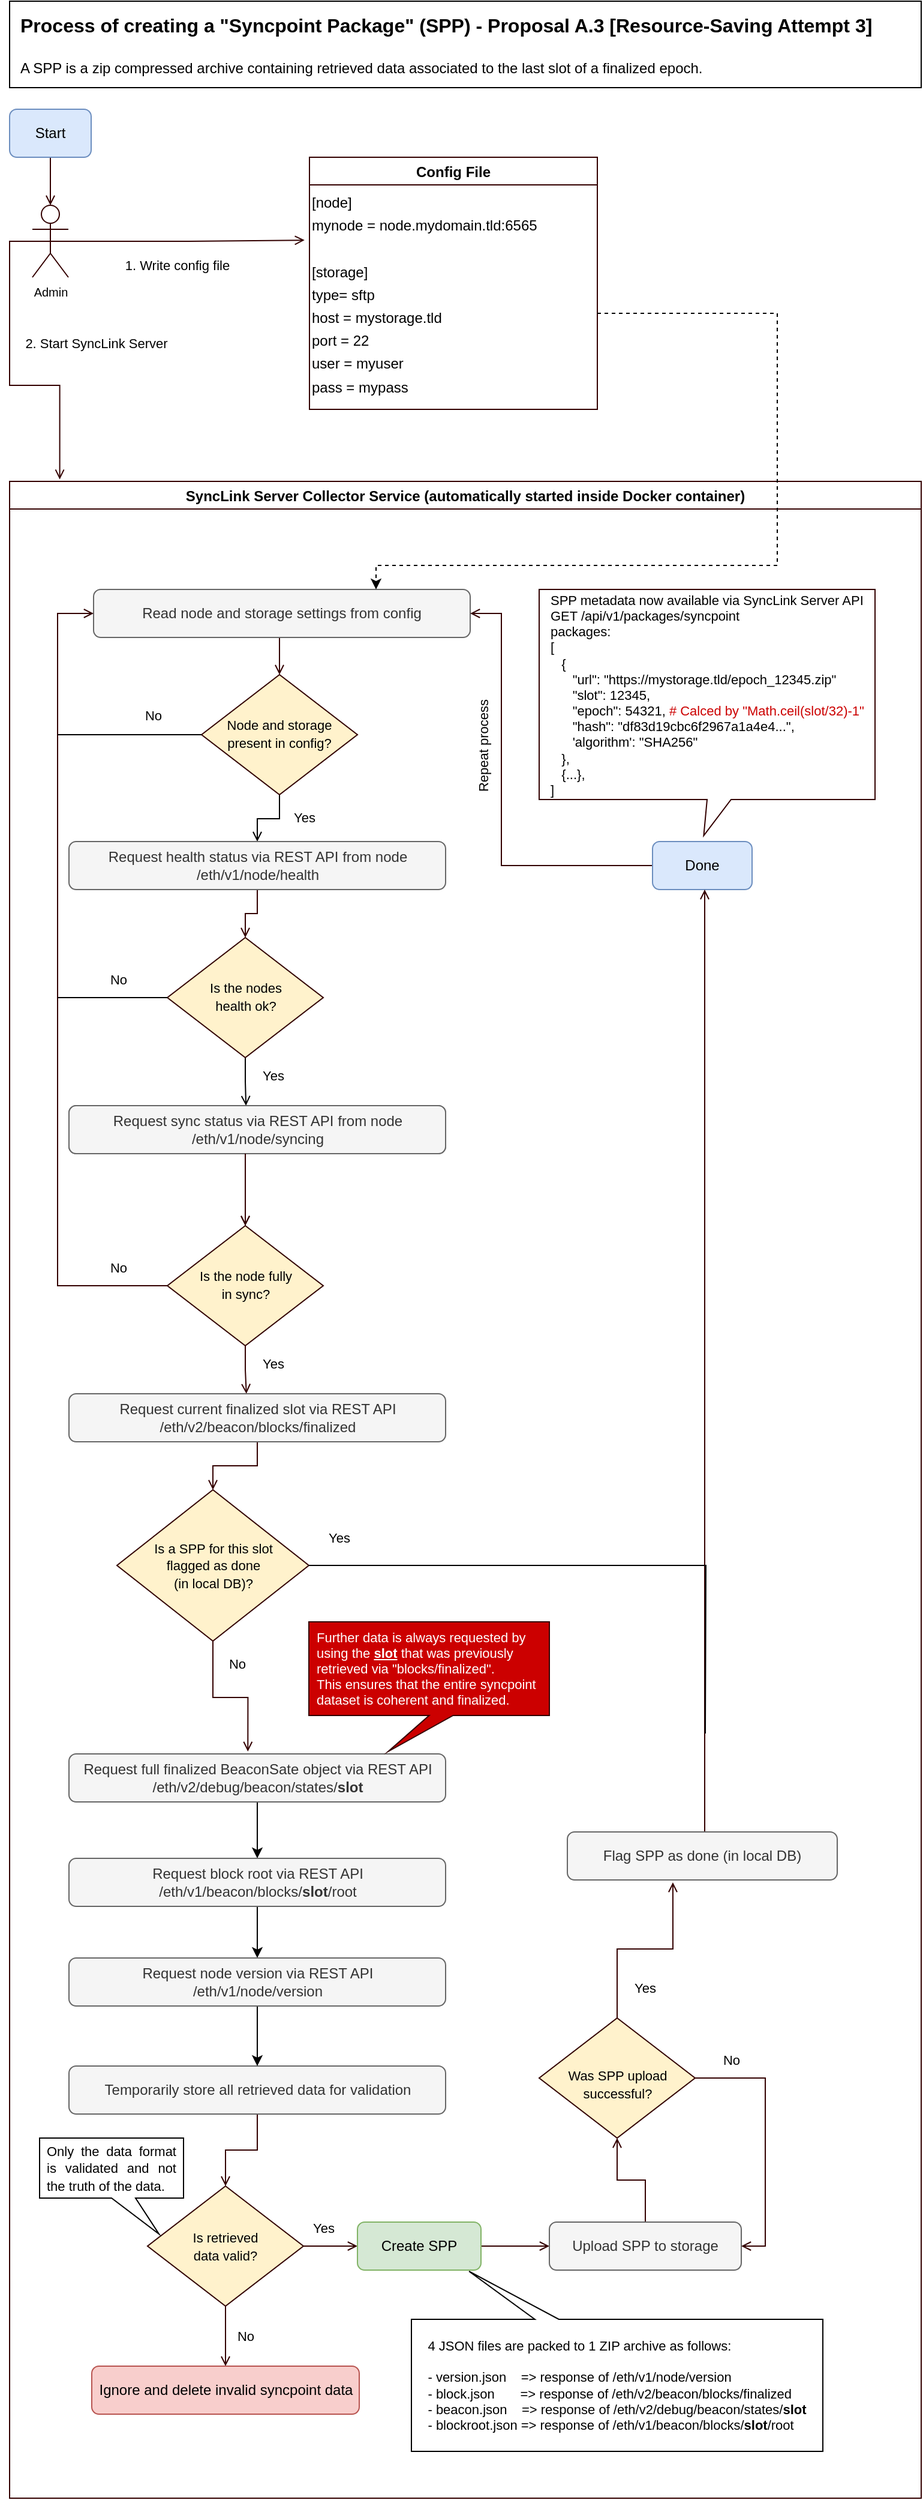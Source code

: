 <mxfile version="19.0.3" type="device"><diagram id="C5RBs43oDa-KdzZeNtuy" name="Page-1"><mxGraphModel dx="1182" dy="835" grid="1" gridSize="10" guides="1" tooltips="1" connect="1" arrows="1" fold="1" page="1" pageScale="1" pageWidth="827" pageHeight="1169" math="0" shadow="0"><root><mxCell id="WIyWlLk6GJQsqaUBKTNV-0"/><mxCell id="WIyWlLk6GJQsqaUBKTNV-1" parent="WIyWlLk6GJQsqaUBKTNV-0"/><mxCell id="CMEYx7KV8uCYVUve9N7J-65" value="SyncLink Server Collector Service (automatically started inside Docker container)" style="swimlane;rounded=0;fontSize=12;strokeColor=#330000;fillColor=#FFFFFF;align=center;" parent="WIyWlLk6GJQsqaUBKTNV-1" vertex="1"><mxGeometry x="40" y="430" width="760" height="1680" as="geometry"/></mxCell><mxCell id="lwNrcrmhnPhMKsLZRTtU-5" style="edgeStyle=orthogonalEdgeStyle;rounded=0;orthogonalLoop=1;jettySize=auto;html=1;entryX=0.5;entryY=0;entryDx=0;entryDy=0;fontSize=11;endArrow=open;strokeColor=#330000;endFill=0;targetPerimeterSpacing=-9;sourcePerimeterSpacing=0;startSize=6;shadow=0;sketch=0;" parent="CMEYx7KV8uCYVUve9N7J-65" source="CMEYx7KV8uCYVUve9N7J-35" target="CMEYx7KV8uCYVUve9N7J-84" edge="1"><mxGeometry relative="1" as="geometry"><Array as="points"><mxPoint x="225" y="160"/><mxPoint x="225" y="160"/></Array></mxGeometry></mxCell><mxCell id="CMEYx7KV8uCYVUve9N7J-35" value="Read node and storage settings from config" style="rounded=1;whiteSpace=wrap;html=1;fontSize=12;glass=0;strokeWidth=1;shadow=0;fillColor=#f5f5f5;fontColor=#333333;strokeColor=#666666;" parent="CMEYx7KV8uCYVUve9N7J-65" vertex="1"><mxGeometry x="70" y="90" width="314" height="40" as="geometry"/></mxCell><mxCell id="CMEYx7KV8uCYVUve9N7J-94" style="edgeStyle=orthogonalEdgeStyle;rounded=0;sketch=0;jumpStyle=none;orthogonalLoop=1;jettySize=auto;html=1;shadow=0;fontSize=11;endArrow=open;endFill=0;startSize=6;sourcePerimeterSpacing=0;targetPerimeterSpacing=-9;strokeColor=#330000;entryX=0;entryY=0.5;entryDx=0;entryDy=0;" parent="CMEYx7KV8uCYVUve9N7J-65" source="CMEYx7KV8uCYVUve9N7J-82" target="CMEYx7KV8uCYVUve9N7J-35" edge="1"><mxGeometry relative="1" as="geometry"><mxPoint x="40" y="50" as="targetPoint"/><Array as="points"><mxPoint x="40" y="670"/><mxPoint x="40" y="110"/></Array></mxGeometry></mxCell><mxCell id="lwNrcrmhnPhMKsLZRTtU-17" style="edgeStyle=orthogonalEdgeStyle;rounded=0;orthogonalLoop=1;jettySize=auto;html=1;entryX=0.471;entryY=0;entryDx=0;entryDy=0;entryPerimeter=0;fontSize=11;endArrow=open;strokeColor=#330000;endFill=0;targetPerimeterSpacing=-9;sourcePerimeterSpacing=0;startSize=6;shadow=0;sketch=0;" parent="CMEYx7KV8uCYVUve9N7J-65" source="CMEYx7KV8uCYVUve9N7J-82" target="CMEYx7KV8uCYVUve9N7J-89" edge="1"><mxGeometry relative="1" as="geometry"/></mxCell><mxCell id="CMEYx7KV8uCYVUve9N7J-82" value="&lt;font style=&quot;font-size: 11px;&quot;&gt;Is the node fully&lt;br&gt;in sync?&lt;/font&gt;" style="rhombus;whiteSpace=wrap;html=1;shadow=0;fontFamily=Helvetica;fontSize=12;align=center;strokeWidth=1;spacing=6;spacingTop=-2;fillColor=#fff2cc;strokeColor=#330000;" parent="CMEYx7KV8uCYVUve9N7J-65" vertex="1"><mxGeometry x="131.5" y="620" width="130" height="100" as="geometry"/></mxCell><mxCell id="CMEYx7KV8uCYVUve9N7J-93" style="edgeStyle=orthogonalEdgeStyle;rounded=0;sketch=0;jumpStyle=none;orthogonalLoop=1;jettySize=auto;html=1;shadow=0;fontSize=11;endArrow=open;endFill=0;startSize=6;sourcePerimeterSpacing=0;targetPerimeterSpacing=-9;strokeColor=#330000;entryX=0.5;entryY=0;entryDx=0;entryDy=0;" parent="CMEYx7KV8uCYVUve9N7J-65" source="CMEYx7KV8uCYVUve9N7J-83" target="CMEYx7KV8uCYVUve9N7J-82" edge="1"><mxGeometry relative="1" as="geometry"><mxPoint x="199.5" y="600" as="targetPoint"/><Array as="points"><mxPoint x="196.5" y="580"/><mxPoint x="196.5" y="580"/></Array></mxGeometry></mxCell><mxCell id="CMEYx7KV8uCYVUve9N7J-83" value="Request sync status via REST API from node&lt;br&gt;/eth/v1/node/syncing" style="rounded=1;whiteSpace=wrap;html=1;fontSize=12;glass=0;strokeWidth=1;shadow=0;fillColor=#f5f5f5;fontColor=#333333;strokeColor=#666666;" parent="CMEYx7KV8uCYVUve9N7J-65" vertex="1"><mxGeometry x="49.5" y="520" width="314" height="40" as="geometry"/></mxCell><mxCell id="O9fAlXk5DquWajeZMHIP-24" style="edgeStyle=orthogonalEdgeStyle;rounded=0;orthogonalLoop=1;jettySize=auto;html=1;entryX=0.5;entryY=0;entryDx=0;entryDy=0;endArrow=open;endFill=0;" parent="CMEYx7KV8uCYVUve9N7J-65" source="CMEYx7KV8uCYVUve9N7J-84" target="O9fAlXk5DquWajeZMHIP-3" edge="1"><mxGeometry relative="1" as="geometry"/></mxCell><mxCell id="CMEYx7KV8uCYVUve9N7J-84" value="&lt;span style=&quot;font-size: 11px;&quot;&gt;Node and storage present in config?&lt;/span&gt;" style="rhombus;whiteSpace=wrap;html=1;shadow=0;fontFamily=Helvetica;fontSize=12;align=center;strokeWidth=1;spacing=6;spacingTop=-2;fillColor=#fff2cc;strokeColor=#330000;" parent="CMEYx7KV8uCYVUve9N7J-65" vertex="1"><mxGeometry x="160" y="161" width="130" height="100" as="geometry"/></mxCell><mxCell id="CMEYx7KV8uCYVUve9N7J-104" style="edgeStyle=orthogonalEdgeStyle;rounded=0;sketch=0;jumpStyle=none;orthogonalLoop=1;jettySize=auto;html=1;entryX=0.475;entryY=-0.05;entryDx=0;entryDy=0;entryPerimeter=0;shadow=0;fontSize=11;endArrow=open;endFill=0;startSize=6;sourcePerimeterSpacing=0;targetPerimeterSpacing=-9;strokeColor=#330000;" parent="CMEYx7KV8uCYVUve9N7J-65" source="CMEYx7KV8uCYVUve9N7J-85" target="CMEYx7KV8uCYVUve9N7J-87" edge="1"><mxGeometry relative="1" as="geometry"/></mxCell><mxCell id="CMEYx7KV8uCYVUve9N7J-85" value="&lt;font style=&quot;font-size: 11px;&quot;&gt;Is a SPP for this slot&lt;br&gt;flagged as done&lt;br&gt;(in local DB)?&lt;/font&gt;" style="rhombus;whiteSpace=wrap;html=1;shadow=0;fontFamily=Helvetica;fontSize=12;align=center;strokeWidth=1;spacing=6;spacingTop=0;fillColor=#fff2cc;strokeColor=#330000;" parent="CMEYx7KV8uCYVUve9N7J-65" vertex="1"><mxGeometry x="89.5" y="840" width="160" height="126" as="geometry"/></mxCell><mxCell id="lae5vt-TYv3tyHBH2S30-10" style="edgeStyle=orthogonalEdgeStyle;rounded=0;orthogonalLoop=1;jettySize=auto;html=1;entryX=0.5;entryY=0;entryDx=0;entryDy=0;" parent="CMEYx7KV8uCYVUve9N7J-65" source="CMEYx7KV8uCYVUve9N7J-87" target="lae5vt-TYv3tyHBH2S30-7" edge="1"><mxGeometry relative="1" as="geometry"/></mxCell><mxCell id="CMEYx7KV8uCYVUve9N7J-87" value="Request full finalized BeaconSate object via REST API&lt;br&gt;/eth/v2/debug/beacon/states/&lt;b&gt;slot&lt;/b&gt;" style="rounded=1;whiteSpace=wrap;html=1;fontSize=12;glass=0;strokeWidth=1;shadow=0;fillColor=#f5f5f5;fontColor=#333333;strokeColor=#666666;" parent="CMEYx7KV8uCYVUve9N7J-65" vertex="1"><mxGeometry x="49.5" y="1060" width="314" height="40" as="geometry"/></mxCell><mxCell id="lwNrcrmhnPhMKsLZRTtU-18" style="edgeStyle=orthogonalEdgeStyle;rounded=0;orthogonalLoop=1;jettySize=auto;html=1;fontSize=11;endArrow=open;strokeColor=#330000;endFill=0;targetPerimeterSpacing=-9;sourcePerimeterSpacing=0;startSize=6;shadow=0;sketch=0;entryX=0.5;entryY=0;entryDx=0;entryDy=0;" parent="CMEYx7KV8uCYVUve9N7J-65" source="CMEYx7KV8uCYVUve9N7J-89" target="CMEYx7KV8uCYVUve9N7J-85" edge="1"><mxGeometry relative="1" as="geometry"><mxPoint x="170" y="960" as="targetPoint"/></mxGeometry></mxCell><mxCell id="CMEYx7KV8uCYVUve9N7J-89" value="&lt;div&gt;&lt;span style=&quot;background-color: initial;&quot;&gt;Request current finalized slot via REST API&lt;/span&gt;&lt;/div&gt;/eth/v2/beacon/blocks/finalized" style="rounded=1;whiteSpace=wrap;html=1;fontSize=12;glass=0;strokeWidth=1;shadow=0;fillColor=#f5f5f5;fontColor=#333333;strokeColor=#666666;" parent="CMEYx7KV8uCYVUve9N7J-65" vertex="1"><mxGeometry x="49.5" y="760" width="314" height="40" as="geometry"/></mxCell><mxCell id="lwNrcrmhnPhMKsLZRTtU-22" style="edgeStyle=orthogonalEdgeStyle;rounded=0;orthogonalLoop=1;jettySize=auto;html=1;entryX=1;entryY=0.5;entryDx=0;entryDy=0;fontSize=11;endArrow=open;strokeColor=#330000;endFill=0;targetPerimeterSpacing=-9;sourcePerimeterSpacing=0;startSize=6;shadow=0;sketch=0;" parent="CMEYx7KV8uCYVUve9N7J-65" source="CMEYx7KV8uCYVUve9N7J-98" target="CMEYx7KV8uCYVUve9N7J-35" edge="1"><mxGeometry relative="1" as="geometry"><Array as="points"><mxPoint x="410" y="320"/><mxPoint x="410" y="110"/></Array></mxGeometry></mxCell><mxCell id="CMEYx7KV8uCYVUve9N7J-98" value="Done" style="rounded=1;whiteSpace=wrap;html=1;fontSize=12;glass=0;strokeWidth=1;shadow=0;fillColor=#dae8fc;strokeColor=#6c8ebf;" parent="CMEYx7KV8uCYVUve9N7J-65" vertex="1"><mxGeometry x="536" y="300" width="83" height="40" as="geometry"/></mxCell><mxCell id="CMEYx7KV8uCYVUve9N7J-119" style="edgeStyle=orthogonalEdgeStyle;rounded=0;sketch=0;jumpStyle=none;orthogonalLoop=1;jettySize=auto;html=1;entryX=0;entryY=0.5;entryDx=0;entryDy=0;shadow=0;fontSize=10;endArrow=open;endFill=0;startSize=6;sourcePerimeterSpacing=0;targetPerimeterSpacing=-9;strokeColor=#330000;" parent="CMEYx7KV8uCYVUve9N7J-65" source="CMEYx7KV8uCYVUve9N7J-99" target="CMEYx7KV8uCYVUve9N7J-100" edge="1"><mxGeometry relative="1" as="geometry"/></mxCell><mxCell id="lwNrcrmhnPhMKsLZRTtU-20" style="edgeStyle=orthogonalEdgeStyle;rounded=0;orthogonalLoop=1;jettySize=auto;html=1;entryX=0.5;entryY=0;entryDx=0;entryDy=0;fontSize=11;endArrow=open;strokeColor=#330000;endFill=0;targetPerimeterSpacing=-9;sourcePerimeterSpacing=0;startSize=6;shadow=0;sketch=0;" parent="CMEYx7KV8uCYVUve9N7J-65" source="CMEYx7KV8uCYVUve9N7J-99" target="CMEYx7KV8uCYVUve9N7J-101" edge="1"><mxGeometry relative="1" as="geometry"/></mxCell><mxCell id="CMEYx7KV8uCYVUve9N7J-99" value="&lt;font style=&quot;font-size: 11px;&quot;&gt;Is retrieved&lt;br&gt;data valid?&lt;/font&gt;" style="rhombus;whiteSpace=wrap;html=1;shadow=0;fontFamily=Helvetica;fontSize=12;align=center;strokeWidth=1;spacing=6;spacingTop=0;fillColor=#fff2cc;strokeColor=#330000;" parent="CMEYx7KV8uCYVUve9N7J-65" vertex="1"><mxGeometry x="115" y="1420" width="130" height="100" as="geometry"/></mxCell><mxCell id="CMEYx7KV8uCYVUve9N7J-120" style="edgeStyle=orthogonalEdgeStyle;rounded=0;sketch=0;jumpStyle=none;orthogonalLoop=1;jettySize=auto;html=1;entryX=0;entryY=0.5;entryDx=0;entryDy=0;shadow=0;fontSize=10;endArrow=open;endFill=0;startSize=6;sourcePerimeterSpacing=0;targetPerimeterSpacing=-9;strokeColor=#330000;" parent="CMEYx7KV8uCYVUve9N7J-65" source="CMEYx7KV8uCYVUve9N7J-100" target="CMEYx7KV8uCYVUve9N7J-106" edge="1"><mxGeometry relative="1" as="geometry"/></mxCell><mxCell id="CMEYx7KV8uCYVUve9N7J-100" value="Create SPP" style="rounded=1;whiteSpace=wrap;html=1;fontSize=12;glass=0;strokeWidth=1;shadow=0;fillColor=#d5e8d4;strokeColor=#82b366;" parent="CMEYx7KV8uCYVUve9N7J-65" vertex="1"><mxGeometry x="290" y="1450" width="103" height="40" as="geometry"/></mxCell><mxCell id="CMEYx7KV8uCYVUve9N7J-101" value="Ignore and delete invalid syncpoint data" style="rounded=1;whiteSpace=wrap;html=1;fontSize=12;glass=0;strokeWidth=1;shadow=0;fillColor=#f8cecc;strokeColor=#b85450;" parent="CMEYx7KV8uCYVUve9N7J-65" vertex="1"><mxGeometry x="68.5" y="1570" width="223" height="40" as="geometry"/></mxCell><mxCell id="O9fAlXk5DquWajeZMHIP-19" style="edgeStyle=orthogonalEdgeStyle;rounded=0;orthogonalLoop=1;jettySize=auto;html=1;entryX=0.5;entryY=1;entryDx=0;entryDy=0;endArrow=open;endFill=0;strokeColor=#330000;targetPerimeterSpacing=-9;sourcePerimeterSpacing=0;startSize=6;shadow=0;sketch=0;" parent="CMEYx7KV8uCYVUve9N7J-65" edge="1"><mxGeometry relative="1" as="geometry"><mxPoint x="579.5" y="1125" as="sourcePoint"/><mxPoint x="579.5" y="340" as="targetPoint"/></mxGeometry></mxCell><mxCell id="CMEYx7KV8uCYVUve9N7J-105" value="&lt;div&gt;Flag SPP as done (in local DB)&lt;/div&gt;" style="rounded=1;whiteSpace=wrap;html=1;fontSize=12;glass=0;strokeWidth=1;shadow=0;fillColor=#f5f5f5;fontColor=#333333;strokeColor=#666666;" parent="CMEYx7KV8uCYVUve9N7J-65" vertex="1"><mxGeometry x="465" y="1125" width="225" height="40" as="geometry"/></mxCell><mxCell id="CMEYx7KV8uCYVUve9N7J-122" style="edgeStyle=orthogonalEdgeStyle;rounded=0;sketch=0;jumpStyle=none;orthogonalLoop=1;jettySize=auto;html=1;entryX=0.5;entryY=1;entryDx=0;entryDy=0;shadow=0;fontSize=10;endArrow=open;endFill=0;startSize=6;sourcePerimeterSpacing=0;targetPerimeterSpacing=-9;strokeColor=#330000;" parent="CMEYx7KV8uCYVUve9N7J-65" source="CMEYx7KV8uCYVUve9N7J-106" target="CMEYx7KV8uCYVUve9N7J-107" edge="1"><mxGeometry relative="1" as="geometry"/></mxCell><mxCell id="CMEYx7KV8uCYVUve9N7J-106" value="&lt;div&gt;Upload SPP to storage&lt;/div&gt;" style="rounded=1;whiteSpace=wrap;html=1;fontSize=12;glass=0;strokeWidth=1;shadow=0;fillColor=#f5f5f5;fontColor=#333333;strokeColor=#666666;" parent="CMEYx7KV8uCYVUve9N7J-65" vertex="1"><mxGeometry x="450" y="1450" width="160" height="40" as="geometry"/></mxCell><mxCell id="CMEYx7KV8uCYVUve9N7J-124" style="edgeStyle=orthogonalEdgeStyle;rounded=0;sketch=0;jumpStyle=none;orthogonalLoop=1;jettySize=auto;html=1;entryX=1;entryY=0.5;entryDx=0;entryDy=0;shadow=0;fontSize=10;endArrow=open;endFill=0;startSize=6;sourcePerimeterSpacing=0;targetPerimeterSpacing=-9;strokeColor=#330000;" parent="CMEYx7KV8uCYVUve9N7J-65" source="CMEYx7KV8uCYVUve9N7J-107" target="CMEYx7KV8uCYVUve9N7J-106" edge="1"><mxGeometry relative="1" as="geometry"><Array as="points"><mxPoint x="630" y="1330"/><mxPoint x="630" y="1470"/></Array></mxGeometry></mxCell><mxCell id="CMEYx7KV8uCYVUve9N7J-125" style="edgeStyle=orthogonalEdgeStyle;rounded=0;sketch=0;jumpStyle=none;orthogonalLoop=1;jettySize=auto;html=1;entryX=0.391;entryY=1.05;entryDx=0;entryDy=0;entryPerimeter=0;shadow=0;fontSize=10;endArrow=open;endFill=0;startSize=6;sourcePerimeterSpacing=0;targetPerimeterSpacing=-9;strokeColor=#330000;" parent="CMEYx7KV8uCYVUve9N7J-65" source="CMEYx7KV8uCYVUve9N7J-107" target="CMEYx7KV8uCYVUve9N7J-105" edge="1"><mxGeometry relative="1" as="geometry"/></mxCell><mxCell id="CMEYx7KV8uCYVUve9N7J-107" value="&lt;font style=&quot;font-size: 11px;&quot;&gt;Was SPP upload successful?&lt;/font&gt;" style="rhombus;whiteSpace=wrap;html=1;shadow=0;fontFamily=Helvetica;fontSize=12;align=center;strokeWidth=1;spacing=6;spacingTop=9;fillColor=#fff2cc;strokeColor=#330000;" parent="CMEYx7KV8uCYVUve9N7J-65" vertex="1"><mxGeometry x="441.5" y="1280" width="130" height="100" as="geometry"/></mxCell><mxCell id="CMEYx7KV8uCYVUve9N7J-116" style="edgeStyle=orthogonalEdgeStyle;rounded=0;sketch=0;jumpStyle=none;orthogonalLoop=1;jettySize=auto;html=1;entryX=0.5;entryY=0;entryDx=0;entryDy=0;shadow=0;fontSize=11;endArrow=open;endFill=0;startSize=6;sourcePerimeterSpacing=0;targetPerimeterSpacing=-9;strokeColor=#330000;" parent="CMEYx7KV8uCYVUve9N7J-65" source="CMEYx7KV8uCYVUve9N7J-109" target="CMEYx7KV8uCYVUve9N7J-99" edge="1"><mxGeometry relative="1" as="geometry"><mxPoint x="180" y="1250" as="targetPoint"/></mxGeometry></mxCell><mxCell id="CMEYx7KV8uCYVUve9N7J-109" value="Temporarily store all retrieved data for validation" style="rounded=1;whiteSpace=wrap;html=1;fontSize=12;glass=0;strokeWidth=1;shadow=0;fillColor=#f5f5f5;fontColor=#333333;strokeColor=#666666;" parent="CMEYx7KV8uCYVUve9N7J-65" vertex="1"><mxGeometry x="49.5" y="1320" width="314" height="40" as="geometry"/></mxCell><mxCell id="CMEYx7KV8uCYVUve9N7J-130" value="SPP metadata now available via SyncLink Server API&lt;br&gt;&lt;div style=&quot;&quot;&gt;&lt;span style=&quot;background-color: initial;&quot;&gt;GET /api/v1/packages/syncpoint&lt;/span&gt;&lt;/div&gt;&lt;div style=&quot;&quot;&gt;&lt;span style=&quot;background-color: initial;&quot;&gt;packages:&lt;/span&gt;&lt;/div&gt;&lt;div style=&quot;&quot;&gt;&lt;span style=&quot;background-color: initial;&quot;&gt;[&lt;/span&gt;&lt;/div&gt;&lt;div style=&quot;&quot;&gt;&lt;span style=&quot;background-color: initial;&quot;&gt;&amp;nbsp; &amp;nbsp;{&lt;/span&gt;&lt;/div&gt;&lt;div style=&quot;&quot;&gt;&lt;span style=&quot;background-color: initial;&quot;&gt;&amp;nbsp; &amp;nbsp; &amp;nbsp; &quot;url&quot;: &quot;https://mystorage.tld/epoch_12345.zip&quot;&lt;/span&gt;&lt;/div&gt;&lt;div style=&quot;&quot;&gt;&amp;nbsp; &amp;nbsp; &amp;nbsp; &quot;slot&quot;: 12345,&lt;/div&gt;&lt;div style=&quot;&quot;&gt;&amp;nbsp; &amp;nbsp; &amp;nbsp; &quot;epoch&quot;: 54321, &lt;font color=&quot;#cc0000&quot;&gt;# Calced by &quot;Math.ceil(slot/32)-1&quot;&lt;/font&gt;&lt;br&gt;&lt;/div&gt;&lt;div style=&quot;&quot;&gt;&amp;nbsp; &amp;nbsp; &amp;nbsp; &quot;hash&quot;: &quot;df83d19cbc6f2967a1a4e4...&quot;,&lt;/div&gt;&lt;div style=&quot;&quot;&gt;&amp;nbsp; &amp;nbsp; &amp;nbsp; 'algorithm': &quot;SHA256&quot;&lt;/div&gt;&lt;div style=&quot;&quot;&gt;&lt;span style=&quot;background-color: initial;&quot;&gt;&amp;nbsp; &amp;nbsp;},&lt;/span&gt;&lt;/div&gt;&lt;div style=&quot;&quot;&gt;&lt;span style=&quot;background-color: initial;&quot;&gt;&amp;nbsp; &amp;nbsp;{...&lt;/span&gt;&lt;span style=&quot;background-color: initial;&quot;&gt;},&lt;/span&gt;&lt;/div&gt;&lt;div style=&quot;&quot;&gt;&lt;span style=&quot;background-color: initial;&quot;&gt;]&lt;/span&gt;&lt;/div&gt;" style="shape=callout;whiteSpace=wrap;html=1;perimeter=calloutPerimeter;rounded=0;fontSize=11;strokeColor=#330000;position2=0.49;align=left;spacingLeft=7;" parent="CMEYx7KV8uCYVUve9N7J-65" vertex="1"><mxGeometry x="441.5" y="90" width="280" height="205" as="geometry"/></mxCell><mxCell id="lwNrcrmhnPhMKsLZRTtU-24" value="Repeat process" style="text;html=1;strokeColor=none;fillColor=none;align=center;verticalAlign=middle;whiteSpace=wrap;rounded=0;fontSize=11;rotation=270;" parent="CMEYx7KV8uCYVUve9N7J-65" vertex="1"><mxGeometry x="350" y="210" width="90" height="20" as="geometry"/></mxCell><mxCell id="lwNrcrmhnPhMKsLZRTtU-26" value="No" style="text;html=1;strokeColor=none;fillColor=none;align=center;verticalAlign=middle;whiteSpace=wrap;rounded=0;fontSize=11;" parent="CMEYx7KV8uCYVUve9N7J-65" vertex="1"><mxGeometry x="571.5" y="1300" width="60" height="30" as="geometry"/></mxCell><mxCell id="lwNrcrmhnPhMKsLZRTtU-27" value="Yes" style="text;html=1;strokeColor=none;fillColor=none;align=center;verticalAlign=middle;whiteSpace=wrap;rounded=0;fontSize=11;" parent="CMEYx7KV8uCYVUve9N7J-65" vertex="1"><mxGeometry x="500" y="1240" width="60" height="30" as="geometry"/></mxCell><mxCell id="lwNrcrmhnPhMKsLZRTtU-28" value="Yes" style="text;html=1;strokeColor=none;fillColor=none;align=center;verticalAlign=middle;whiteSpace=wrap;rounded=0;fontSize=11;" parent="CMEYx7KV8uCYVUve9N7J-65" vertex="1"><mxGeometry x="231.5" y="1440" width="60" height="30" as="geometry"/></mxCell><mxCell id="lwNrcrmhnPhMKsLZRTtU-32" value="Yes" style="text;html=1;strokeColor=none;fillColor=none;align=center;verticalAlign=middle;whiteSpace=wrap;rounded=0;fontSize=11;" parent="CMEYx7KV8uCYVUve9N7J-65" vertex="1"><mxGeometry x="244.5" y="865" width="60" height="30" as="geometry"/></mxCell><mxCell id="lwNrcrmhnPhMKsLZRTtU-33" value="No" style="text;html=1;strokeColor=none;fillColor=none;align=center;verticalAlign=middle;whiteSpace=wrap;rounded=0;fontSize=11;" parent="CMEYx7KV8uCYVUve9N7J-65" vertex="1"><mxGeometry x="159.5" y="970" width="60" height="30" as="geometry"/></mxCell><mxCell id="lwNrcrmhnPhMKsLZRTtU-34" value="No" style="text;html=1;strokeColor=none;fillColor=none;align=center;verticalAlign=middle;whiteSpace=wrap;rounded=0;fontSize=11;" parent="CMEYx7KV8uCYVUve9N7J-65" vertex="1"><mxGeometry x="60.5" y="640" width="60" height="30" as="geometry"/></mxCell><mxCell id="lwNrcrmhnPhMKsLZRTtU-35" value="Yes" style="text;html=1;strokeColor=none;fillColor=none;align=center;verticalAlign=middle;whiteSpace=wrap;rounded=0;fontSize=11;" parent="CMEYx7KV8uCYVUve9N7J-65" vertex="1"><mxGeometry x="189.5" y="720" width="60" height="30" as="geometry"/></mxCell><mxCell id="lwNrcrmhnPhMKsLZRTtU-36" value="Yes" style="text;html=1;strokeColor=none;fillColor=none;align=center;verticalAlign=middle;whiteSpace=wrap;rounded=0;fontSize=11;" parent="CMEYx7KV8uCYVUve9N7J-65" vertex="1"><mxGeometry x="220" y="290" width="60" height="30" as="geometry"/></mxCell><mxCell id="lwNrcrmhnPhMKsLZRTtU-37" value="No" style="text;html=1;strokeColor=none;fillColor=none;align=center;verticalAlign=middle;whiteSpace=wrap;rounded=0;fontSize=11;" parent="CMEYx7KV8uCYVUve9N7J-65" vertex="1"><mxGeometry x="89.5" y="180" width="60" height="30" as="geometry"/></mxCell><mxCell id="O9fAlXk5DquWajeZMHIP-0" value="Request sync status via REST API from node&lt;br&gt;/eth/v1/node/syncing" style="rounded=1;whiteSpace=wrap;html=1;fontSize=12;glass=0;strokeWidth=1;shadow=0;fillColor=#f5f5f5;fontColor=#333333;strokeColor=#666666;" parent="CMEYx7KV8uCYVUve9N7J-65" vertex="1"><mxGeometry x="49.5" y="520" width="314" height="40" as="geometry"/></mxCell><mxCell id="O9fAlXk5DquWajeZMHIP-1" style="edgeStyle=orthogonalEdgeStyle;rounded=0;sketch=0;jumpStyle=none;orthogonalLoop=1;jettySize=auto;html=1;shadow=0;fontSize=11;endArrow=open;endFill=0;startSize=6;sourcePerimeterSpacing=0;targetPerimeterSpacing=-9;strokeColor=#330000;entryX=0.5;entryY=0;entryDx=0;entryDy=0;" parent="CMEYx7KV8uCYVUve9N7J-65" source="O9fAlXk5DquWajeZMHIP-0" edge="1"><mxGeometry relative="1" as="geometry"><mxPoint x="196.5" y="620" as="targetPoint"/><Array as="points"><mxPoint x="196.5" y="580"/><mxPoint x="196.5" y="580"/></Array></mxGeometry></mxCell><mxCell id="O9fAlXk5DquWajeZMHIP-23" style="edgeStyle=orthogonalEdgeStyle;rounded=0;orthogonalLoop=1;jettySize=auto;html=1;entryX=0.47;entryY=0;entryDx=0;entryDy=0;entryPerimeter=0;endArrow=open;endFill=0;" parent="CMEYx7KV8uCYVUve9N7J-65" source="O9fAlXk5DquWajeZMHIP-2" target="O9fAlXk5DquWajeZMHIP-0" edge="1"><mxGeometry relative="1" as="geometry"/></mxCell><mxCell id="O9fAlXk5DquWajeZMHIP-2" value="&lt;font style=&quot;font-size: 11px;&quot;&gt;Is the nodes&lt;br&gt;health ok?&lt;/font&gt;" style="rhombus;whiteSpace=wrap;html=1;shadow=0;fontFamily=Helvetica;fontSize=12;align=center;strokeWidth=1;spacing=6;spacingTop=-2;fillColor=#fff2cc;strokeColor=#330000;" parent="CMEYx7KV8uCYVUve9N7J-65" vertex="1"><mxGeometry x="131.5" y="380" width="130" height="100" as="geometry"/></mxCell><mxCell id="O9fAlXk5DquWajeZMHIP-7" style="edgeStyle=orthogonalEdgeStyle;rounded=0;orthogonalLoop=1;jettySize=auto;html=1;entryX=0.5;entryY=0;entryDx=0;entryDy=0;endArrow=open;strokeColor=#330000;endFill=0;targetPerimeterSpacing=-9;sourcePerimeterSpacing=0;startSize=6;shadow=0;sketch=0;" parent="CMEYx7KV8uCYVUve9N7J-65" source="O9fAlXk5DquWajeZMHIP-3" target="O9fAlXk5DquWajeZMHIP-2" edge="1"><mxGeometry relative="1" as="geometry"/></mxCell><mxCell id="O9fAlXk5DquWajeZMHIP-3" value="Request health status via REST API from node&lt;br&gt;/eth/v1/node/health" style="rounded=1;whiteSpace=wrap;html=1;fontSize=12;glass=0;strokeWidth=1;shadow=0;fillColor=#f5f5f5;fontColor=#333333;strokeColor=#666666;" parent="CMEYx7KV8uCYVUve9N7J-65" vertex="1"><mxGeometry x="49.5" y="300" width="314" height="40" as="geometry"/></mxCell><mxCell id="O9fAlXk5DquWajeZMHIP-10" value="Yes" style="text;html=1;strokeColor=none;fillColor=none;align=center;verticalAlign=middle;whiteSpace=wrap;rounded=0;fontSize=11;" parent="CMEYx7KV8uCYVUve9N7J-65" vertex="1"><mxGeometry x="204.5" y="485" width="30" height="20" as="geometry"/></mxCell><mxCell id="O9fAlXk5DquWajeZMHIP-13" value="No" style="text;html=1;strokeColor=none;fillColor=none;align=center;verticalAlign=middle;whiteSpace=wrap;rounded=0;fontSize=11;" parent="CMEYx7KV8uCYVUve9N7J-65" vertex="1"><mxGeometry x="60.5" y="400" width="60" height="30" as="geometry"/></mxCell><mxCell id="O9fAlXk5DquWajeZMHIP-15" value="Yes" style="text;html=1;strokeColor=none;fillColor=none;align=center;verticalAlign=middle;whiteSpace=wrap;rounded=0;fontSize=11;" parent="CMEYx7KV8uCYVUve9N7J-65" vertex="1"><mxGeometry x="230.5" y="270" width="30" height="20" as="geometry"/></mxCell><mxCell id="lwNrcrmhnPhMKsLZRTtU-29" value="No" style="text;html=1;strokeColor=none;fillColor=none;align=center;verticalAlign=middle;whiteSpace=wrap;rounded=0;fontSize=11;" parent="CMEYx7KV8uCYVUve9N7J-65" vertex="1"><mxGeometry x="164" y="1530" width="66" height="30" as="geometry"/></mxCell><mxCell id="lae5vt-TYv3tyHBH2S30-5" value="&lt;div style=&quot;text-align: justify;&quot;&gt;&lt;/div&gt;&lt;span style=&quot;&quot;&gt;&lt;div style=&quot;&quot;&gt;&lt;span style=&quot;color: rgb(255, 255, 255); background-color: initial;&quot;&gt;Further data is always requested by using the &lt;/span&gt;&lt;u style=&quot;color: rgb(255, 255, 255); background-color: initial; font-weight: bold;&quot;&gt;slot&lt;/u&gt;&lt;span style=&quot;color: rgb(255, 255, 255); background-color: initial;&quot;&gt;&amp;nbsp;that was previously retrieved via &quot;blocks/finalized&quot;.&lt;/span&gt;&lt;/div&gt;&lt;div style=&quot;&quot;&gt;&lt;span style=&quot;background-color: initial;&quot;&gt;&lt;font color=&quot;#ffffff&quot;&gt;This ensures that the entire syncpoint dataset is&amp;nbsp;&lt;/font&gt;&lt;/span&gt;&lt;span style=&quot;color: rgb(255, 255, 255); background-color: initial;&quot;&gt;coherent and&amp;nbsp;&lt;/span&gt;&lt;span style=&quot;background-color: initial;&quot;&gt;&lt;font color=&quot;#ffffff&quot;&gt;finalized.&lt;/font&gt;&lt;/span&gt;&lt;/div&gt;&lt;/span&gt;" style="shape=callout;whiteSpace=wrap;html=1;perimeter=calloutPerimeter;rounded=0;fontSize=11;strokeColor=#330000;position2=0.33;align=left;perimeterSpacing=0;spacing=6;fillColor=#CC0000;" parent="CMEYx7KV8uCYVUve9N7J-65" vertex="1"><mxGeometry x="249.5" y="950" width="200.5" height="108" as="geometry"/></mxCell><mxCell id="lae5vt-TYv3tyHBH2S30-11" style="edgeStyle=orthogonalEdgeStyle;rounded=0;orthogonalLoop=1;jettySize=auto;html=1;entryX=0.5;entryY=0;entryDx=0;entryDy=0;" parent="CMEYx7KV8uCYVUve9N7J-65" source="lae5vt-TYv3tyHBH2S30-7" target="lae5vt-TYv3tyHBH2S30-8" edge="1"><mxGeometry relative="1" as="geometry"/></mxCell><mxCell id="lae5vt-TYv3tyHBH2S30-7" value="Request block root via REST API&lt;br&gt;&lt;div role=&quot;button&quot; tabindex=&quot;0&quot;&gt;&lt;div class=&quot;sc-dTSzeu kaOgus&quot;&gt;/eth/v1/beacon/blocks/&lt;b&gt;slot&lt;/b&gt;/root&lt;/div&gt;&lt;/div&gt;" style="rounded=1;whiteSpace=wrap;html=1;fontSize=12;glass=0;strokeWidth=1;shadow=0;fillColor=#f5f5f5;fontColor=#333333;strokeColor=#666666;" parent="CMEYx7KV8uCYVUve9N7J-65" vertex="1"><mxGeometry x="49.5" y="1147" width="314" height="40" as="geometry"/></mxCell><mxCell id="lae5vt-TYv3tyHBH2S30-12" style="edgeStyle=orthogonalEdgeStyle;rounded=0;orthogonalLoop=1;jettySize=auto;html=1;entryX=0.5;entryY=0;entryDx=0;entryDy=0;" parent="CMEYx7KV8uCYVUve9N7J-65" source="lae5vt-TYv3tyHBH2S30-8" target="CMEYx7KV8uCYVUve9N7J-109" edge="1"><mxGeometry relative="1" as="geometry"/></mxCell><mxCell id="lae5vt-TYv3tyHBH2S30-8" value="Request node version via REST API&lt;br&gt;&lt;div role=&quot;button&quot; tabindex=&quot;0&quot;&gt;&lt;div class=&quot;sc-dTSzeu kaOgus&quot;&gt;/eth/v1/node/version&lt;/div&gt;&lt;/div&gt;" style="rounded=1;whiteSpace=wrap;html=1;fontSize=12;glass=0;strokeWidth=1;shadow=0;fillColor=#f5f5f5;fontColor=#333333;strokeColor=#666666;" parent="CMEYx7KV8uCYVUve9N7J-65" vertex="1"><mxGeometry x="49.5" y="1230" width="314" height="40" as="geometry"/></mxCell><mxCell id="lae5vt-TYv3tyHBH2S30-13" value="&lt;div style=&quot;text-align: justify;&quot;&gt;&lt;span style=&quot;font-size: 11px; background-color: initial;&quot;&gt;Only the data format is validated and not the truth of the data.&lt;/span&gt;&lt;/div&gt;" style="shape=callout;whiteSpace=wrap;html=1;perimeter=calloutPerimeter;position2=0.83;spacing=7;" parent="CMEYx7KV8uCYVUve9N7J-65" vertex="1"><mxGeometry x="25" y="1380" width="120" height="80" as="geometry"/></mxCell><mxCell id="lae5vt-TYv3tyHBH2S30-15" value="&lt;div style=&quot;text-align: left;&quot;&gt;&lt;span style=&quot;background-color: initial;&quot;&gt;4 JSON files are packed to 1 ZIP archive as follows:&lt;/span&gt;&lt;/div&gt;&lt;div style=&quot;text-align: left;&quot;&gt;&lt;span style=&quot;background-color: initial;&quot;&gt;&lt;br&gt;&lt;/span&gt;&lt;/div&gt;&lt;div style=&quot;text-align: left;&quot;&gt;&lt;span style=&quot;background-color: initial;&quot;&gt;- version.json&amp;nbsp; &amp;nbsp; =&amp;gt; response of&amp;nbsp;/eth/v1/node/version&lt;/span&gt;&lt;/div&gt;&lt;div style=&quot;text-align: left;&quot;&gt;- block.json&amp;nbsp; &amp;nbsp; &amp;nbsp; &amp;nbsp;=&amp;gt; response of /eth/v2/beacon/blocks/finalized&lt;span style=&quot;background-color: initial;&quot;&gt;&lt;br&gt;&lt;/span&gt;&lt;/div&gt;&lt;div style=&quot;text-align: left;&quot;&gt;&lt;span style=&quot;background-color: initial;&quot;&gt;- beacon.json&amp;nbsp; &amp;nbsp; =&amp;gt; response of&amp;nbsp;/eth/v2/debug/beacon/states/&lt;b&gt;slot&lt;/b&gt;&lt;/span&gt;&lt;/div&gt;&lt;div style=&quot;text-align: left;&quot;&gt;&lt;span style=&quot;background-color: initial;&quot;&gt;- blockroot.json =&amp;gt; response of /eth/v1/beacon/blocks/&lt;b&gt;slot&lt;/b&gt;/root&lt;/span&gt;&lt;/div&gt;" style="shape=callout;whiteSpace=wrap;html=1;perimeter=calloutPerimeter;fontSize=11;flipH=0;flipV=1;size=40;position=0.3;position2=0.14;" parent="CMEYx7KV8uCYVUve9N7J-65" vertex="1"><mxGeometry x="335" y="1491" width="343" height="150" as="geometry"/></mxCell><mxCell id="3WyAVdMVzNJUPBohMxiq-4" value="&lt;b&gt;&lt;font style=&quot;font-size: 16px;&quot;&gt;Process of creating a &quot;Syncpoint Package&quot; (SPP) - Proposal A.3 [&lt;/font&gt;&lt;/b&gt;&lt;font style=&quot;&quot;&gt;&lt;span style=&quot;font-size: 16px;&quot;&gt;&lt;b&gt;Resource-Saving Attempt 3]&lt;/b&gt;&lt;/span&gt;&lt;br&gt;&lt;/font&gt;&lt;span style=&quot;background-color: initial;&quot;&gt;&lt;br&gt;A SPP is a zip compressed archive containing retrieved data associated to the last slot of a finalized epoch.&lt;/span&gt;&lt;b&gt;&lt;font style=&quot;font-size: 16px;&quot;&gt;&lt;br&gt;&lt;/font&gt;&lt;/b&gt;" style="rounded=0;whiteSpace=wrap;html=1;fontSize=12;glass=0;strokeWidth=1;shadow=0;align=left;spacingTop=2;spacingLeft=7;spacingBottom=0;" parent="WIyWlLk6GJQsqaUBKTNV-1" vertex="1"><mxGeometry x="40" y="30" width="760" height="72" as="geometry"/></mxCell><mxCell id="CMEYx7KV8uCYVUve9N7J-11" value="Config File" style="swimlane;rounded=0;fontSize=12;strokeColor=#330000;" parent="WIyWlLk6GJQsqaUBKTNV-1" vertex="1"><mxGeometry x="290" y="160" width="240" height="210" as="geometry"/></mxCell><mxCell id="CMEYx7KV8uCYVUve9N7J-12" value="&lt;font style=&quot;font-size: 12px;&quot;&gt;[node]&lt;br&gt;mynode = node.mydomain.tld:6565&lt;br&gt;&lt;br&gt;[storage]&lt;br&gt;type= sftp&lt;br&gt;host = mystorage.tld&lt;br&gt;port = 22&lt;br&gt;user = myuser&lt;br&gt;pass = mypass&lt;/font&gt;" style="text;html=1;strokeColor=none;fillColor=none;align=left;verticalAlign=top;whiteSpace=wrap;rounded=0;fontSize=16;" parent="CMEYx7KV8uCYVUve9N7J-11" vertex="1"><mxGeometry y="20" width="240" height="220" as="geometry"/></mxCell><mxCell id="CMEYx7KV8uCYVUve9N7J-49" value="" style="edgeStyle=orthogonalEdgeStyle;rounded=0;orthogonalLoop=1;jettySize=auto;html=1;fontSize=11;endArrow=open;endFill=0;strokeColor=#330000;" parent="WIyWlLk6GJQsqaUBKTNV-1" source="CMEYx7KV8uCYVUve9N7J-28" target="CMEYx7KV8uCYVUve9N7J-39" edge="1"><mxGeometry relative="1" as="geometry"/></mxCell><mxCell id="CMEYx7KV8uCYVUve9N7J-28" value="Start" style="rounded=1;whiteSpace=wrap;html=1;fontSize=12;glass=0;strokeWidth=1;shadow=0;fillColor=#dae8fc;strokeColor=#6c8ebf;" parent="WIyWlLk6GJQsqaUBKTNV-1" vertex="1"><mxGeometry x="40" y="120" width="68" height="40" as="geometry"/></mxCell><mxCell id="CMEYx7KV8uCYVUve9N7J-41" style="edgeStyle=orthogonalEdgeStyle;rounded=0;orthogonalLoop=1;jettySize=auto;html=1;fontSize=10;endArrow=open;endFill=0;strokeColor=#330000;entryX=-0.017;entryY=0.223;entryDx=0;entryDy=0;entryPerimeter=0;exitX=0.5;exitY=0.5;exitDx=0;exitDy=0;exitPerimeter=0;" parent="WIyWlLk6GJQsqaUBKTNV-1" source="CMEYx7KV8uCYVUve9N7J-39" target="CMEYx7KV8uCYVUve9N7J-12" edge="1"><mxGeometry relative="1" as="geometry"><mxPoint x="240" y="270" as="targetPoint"/><mxPoint x="80" y="229" as="sourcePoint"/></mxGeometry></mxCell><mxCell id="CMEYx7KV8uCYVUve9N7J-67" style="edgeStyle=orthogonalEdgeStyle;rounded=0;orthogonalLoop=1;jettySize=auto;html=1;fontSize=11;endArrow=open;endFill=0;strokeColor=#330000;entryX=0.055;entryY=-0.001;entryDx=0;entryDy=0;entryPerimeter=0;exitX=0.5;exitY=0.5;exitDx=0;exitDy=0;exitPerimeter=0;targetPerimeterSpacing=-9;sourcePerimeterSpacing=0;startSize=6;jumpStyle=none;shadow=0;sketch=0;" parent="WIyWlLk6GJQsqaUBKTNV-1" source="CMEYx7KV8uCYVUve9N7J-39" target="CMEYx7KV8uCYVUve9N7J-65" edge="1"><mxGeometry relative="1" as="geometry"><mxPoint x="30" y="410" as="targetPoint"/><Array as="points"><mxPoint x="40" y="230"/><mxPoint x="40" y="350"/><mxPoint x="82" y="350"/></Array></mxGeometry></mxCell><mxCell id="CMEYx7KV8uCYVUve9N7J-39" value="Admin" style="shape=umlActor;verticalLabelPosition=bottom;verticalAlign=top;html=1;outlineConnect=0;rounded=0;fontSize=10;strokeColor=#330000;" parent="WIyWlLk6GJQsqaUBKTNV-1" vertex="1"><mxGeometry x="59" y="200" width="30" height="60" as="geometry"/></mxCell><mxCell id="lwNrcrmhnPhMKsLZRTtU-2" value="1. Write config file" style="text;html=1;strokeColor=none;fillColor=none;align=center;verticalAlign=middle;whiteSpace=wrap;rounded=0;fontSize=11;" parent="WIyWlLk6GJQsqaUBKTNV-1" vertex="1"><mxGeometry x="130" y="240" width="100" height="20" as="geometry"/></mxCell><mxCell id="lwNrcrmhnPhMKsLZRTtU-3" value="2. Start SyncLink Server" style="text;html=1;strokeColor=none;fillColor=none;align=center;verticalAlign=middle;whiteSpace=wrap;rounded=0;fontSize=11;" parent="WIyWlLk6GJQsqaUBKTNV-1" vertex="1"><mxGeometry x="40" y="300" width="145" height="30" as="geometry"/></mxCell><mxCell id="lwNrcrmhnPhMKsLZRTtU-13" style="edgeStyle=orthogonalEdgeStyle;rounded=0;orthogonalLoop=1;jettySize=auto;html=1;entryX=0.75;entryY=0;entryDx=0;entryDy=0;dashed=1;fontSize=11;" parent="WIyWlLk6GJQsqaUBKTNV-1" source="CMEYx7KV8uCYVUve9N7J-12" target="CMEYx7KV8uCYVUve9N7J-35" edge="1"><mxGeometry relative="1" as="geometry"><Array as="points"><mxPoint x="680" y="290"/><mxPoint x="680" y="500"/><mxPoint x="346" y="500"/></Array></mxGeometry></mxCell><mxCell id="O9fAlXk5DquWajeZMHIP-12" style="edgeStyle=orthogonalEdgeStyle;rounded=0;orthogonalLoop=1;jettySize=auto;html=1;endArrow=none;endFill=0;" parent="WIyWlLk6GJQsqaUBKTNV-1" source="O9fAlXk5DquWajeZMHIP-2" edge="1"><mxGeometry relative="1" as="geometry"><mxPoint x="80" y="860" as="targetPoint"/></mxGeometry></mxCell><mxCell id="O9fAlXk5DquWajeZMHIP-14" style="edgeStyle=orthogonalEdgeStyle;rounded=0;orthogonalLoop=1;jettySize=auto;html=1;endArrow=none;endFill=0;" parent="WIyWlLk6GJQsqaUBKTNV-1" source="CMEYx7KV8uCYVUve9N7J-84" edge="1"><mxGeometry relative="1" as="geometry"><mxPoint x="80" y="641" as="targetPoint"/></mxGeometry></mxCell><mxCell id="O9fAlXk5DquWajeZMHIP-20" style="edgeStyle=orthogonalEdgeStyle;rounded=0;orthogonalLoop=1;jettySize=auto;html=1;endArrow=none;endFill=0;" parent="WIyWlLk6GJQsqaUBKTNV-1" source="CMEYx7KV8uCYVUve9N7J-85" edge="1"><mxGeometry relative="1" as="geometry"><mxPoint x="620" y="1473" as="targetPoint"/></mxGeometry></mxCell></root></mxGraphModel></diagram></mxfile>